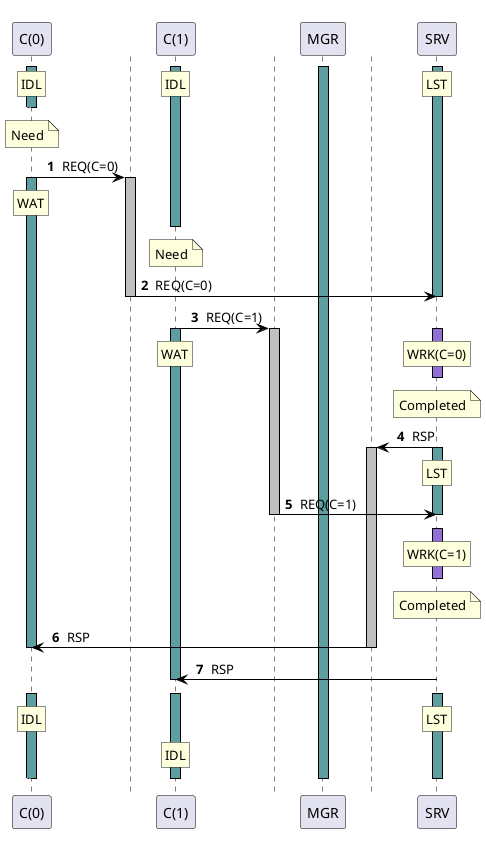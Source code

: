 @startuml
autonumber " <b>#</b> "
skinparam shadowing false
skinparam sequence {
ArrowColor Black
ActorBorderColor Black
LifeLineBorderColor Black
LifeLineBackgroundColor Black
ParticipantBorderColor Black
}
skinparam ControlBorderColor White
skinparam ControlBackgroundColor White
participant "C(0)" as A0 order 10100
activate A0 #CadetBlue
participant "C(1)" as A1 order 10200
activate A1 #CadetBlue
participant "MGR" as A2 order 10300
activate A2 #CadetBlue
participant "SRV" as A3 order 10400
activate A3 #CadetBlue
rnote over A0 : IDL
/ rnote over A1 : IDL
/ rnote over A3 : LST
autonumber stop
[<[#White]-- A0
autonumber resume
deactivate A0
note over A0 : Need
control " " as T0 order 10101
A0 -> T0 : REQ(C=0)
activate T0 #Silver
activate A0 #CadetBlue
rnote over A0 : WAT
autonumber stop
[<[#White]-- A0
autonumber resume
deactivate A1
note over A1 : Need
T0 -> A3 : REQ(C=0)
deactivate T0
deactivate A3
control " " as T1 order 10201
A1 -> T1 : REQ(C=1)
activate T1 #Silver
activate A1 #CadetBlue
activate A3 #MediumPurple
rnote over A1 : WAT
/ rnote over A3 : WRK(C=0)
autonumber stop
[<[#White]-- A0
autonumber resume
deactivate A3
note over A3 : Completed
control " " as T2 order 10399
A3 -> T2 : RSP
activate T2 #Silver
activate A3 #CadetBlue
rnote over A3 : LST
T1 -> A3 : REQ(C=1)
deactivate T1
deactivate A3
autonumber stop
[<[#White]-- A0
autonumber resume
activate A3 #MediumPurple
rnote over A3 : WRK(C=1)
autonumber stop
[<[#White]-- A0
autonumber resume
deactivate A3
note over A3 : Completed
T2 -> A0 : RSP
deactivate T2
deactivate A0
A3 -> A1 : RSP
deactivate A1
autonumber stop
[<[#White]-- A0
autonumber resume
activate A3 #CadetBlue
activate A0 #CadetBlue
rnote over A3 : LST
/ rnote over A0 : IDL
activate A1 #CadetBlue
rnote over A1 : IDL
autonumber stop
[<[#White]-- A0
autonumber resume
deactivate A0
deactivate A1
deactivate A2
deactivate A3
@enduml
